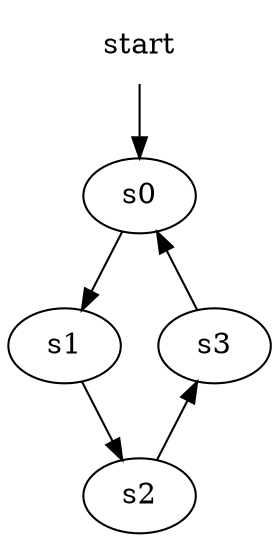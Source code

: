 digraph states {
    start [shape=none;];
    start -> s0
    s0 -> s1;
    s1 -> s2;
    s2 -> s3;
    s3 -> s0;
    {rank = same; s3; s1}
}